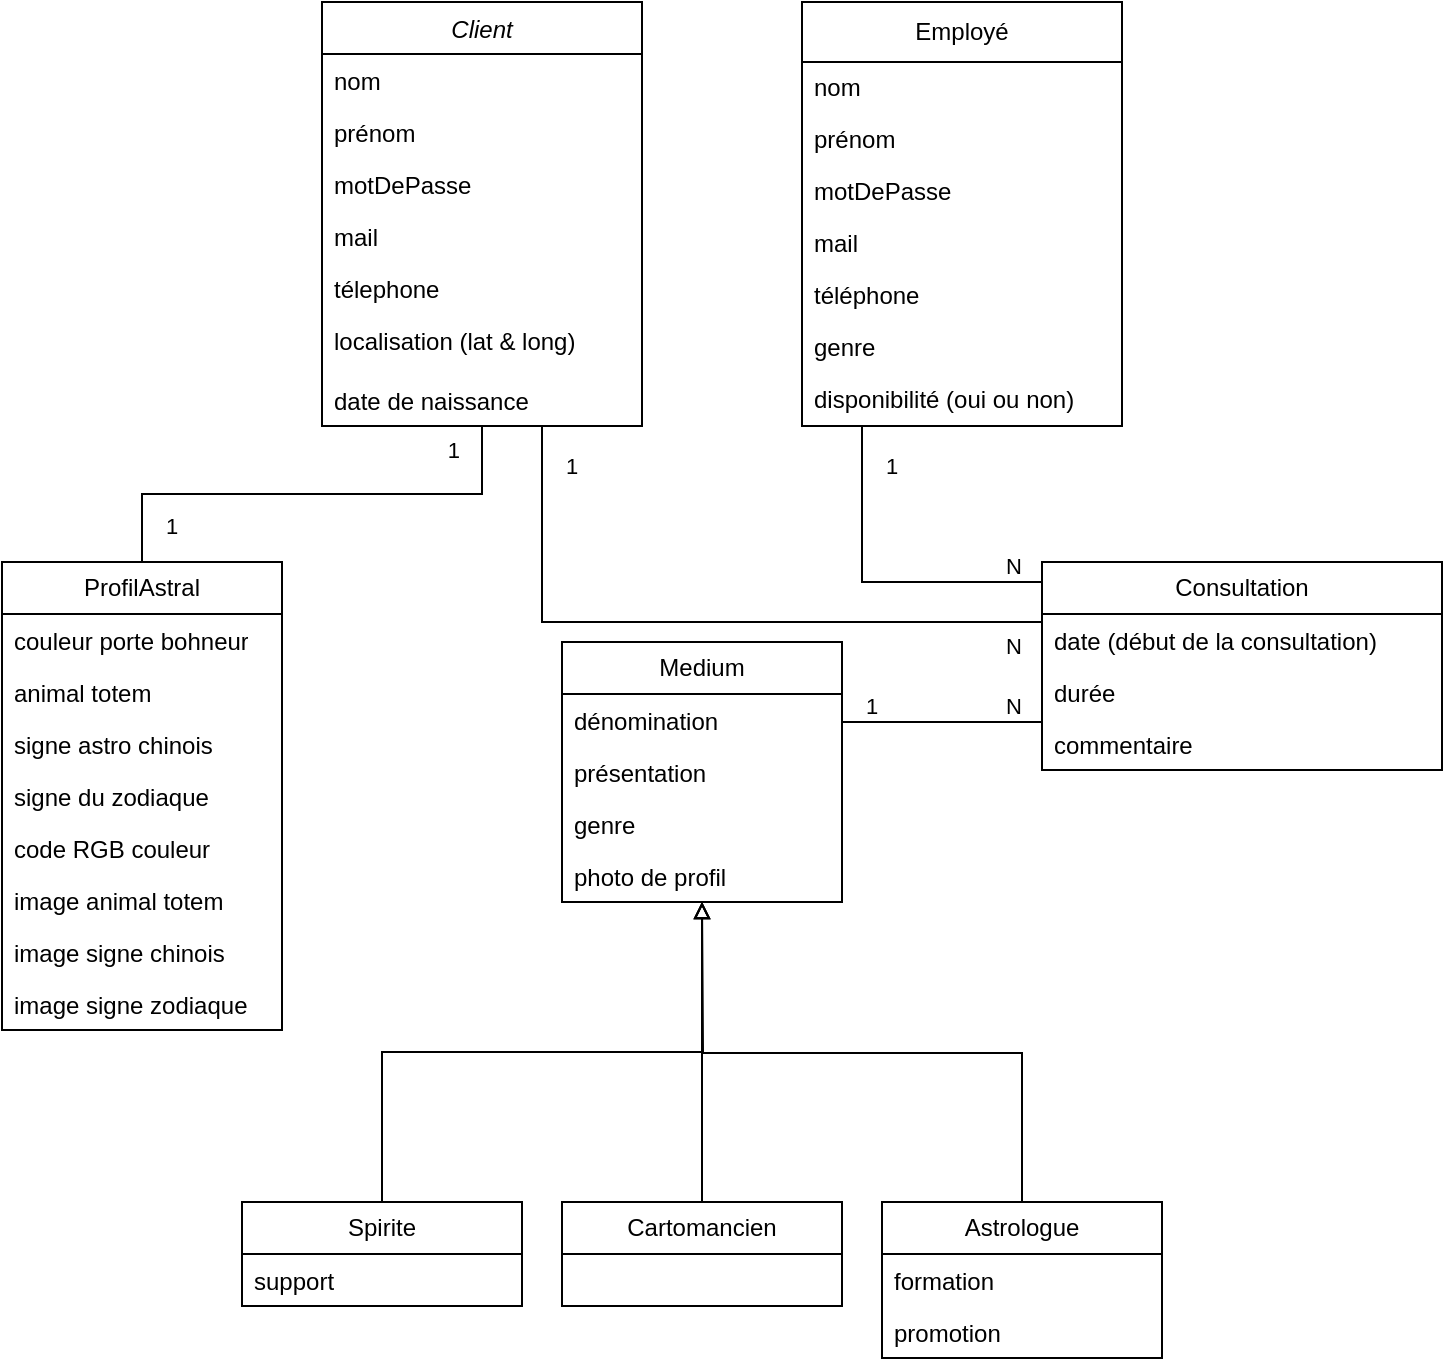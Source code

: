 <mxfile version="24.1.0" type="device">
  <diagram id="C5RBs43oDa-KdzZeNtuy" name="Page-1">
    <mxGraphModel dx="1500" dy="796" grid="1" gridSize="10" guides="1" tooltips="1" connect="1" arrows="1" fold="1" page="1" pageScale="1" pageWidth="827" pageHeight="1169" math="0" shadow="0">
      <root>
        <mxCell id="WIyWlLk6GJQsqaUBKTNV-0" />
        <mxCell id="WIyWlLk6GJQsqaUBKTNV-1" parent="WIyWlLk6GJQsqaUBKTNV-0" />
        <mxCell id="zkfFHV4jXpPFQw0GAbJ--0" value="Client" style="swimlane;fontStyle=2;align=center;verticalAlign=top;childLayout=stackLayout;horizontal=1;startSize=26;horizontalStack=0;resizeParent=1;resizeLast=0;collapsible=1;marginBottom=0;rounded=0;shadow=0;strokeWidth=1;" parent="WIyWlLk6GJQsqaUBKTNV-1" vertex="1">
          <mxGeometry x="240" y="80" width="160" height="212" as="geometry">
            <mxRectangle x="230" y="140" width="160" height="26" as="alternateBounds" />
          </mxGeometry>
        </mxCell>
        <mxCell id="zkfFHV4jXpPFQw0GAbJ--1" value="nom " style="text;align=left;verticalAlign=top;spacingLeft=4;spacingRight=4;overflow=hidden;rotatable=0;points=[[0,0.5],[1,0.5]];portConstraint=eastwest;" parent="zkfFHV4jXpPFQw0GAbJ--0" vertex="1">
          <mxGeometry y="26" width="160" height="26" as="geometry" />
        </mxCell>
        <mxCell id="zkfFHV4jXpPFQw0GAbJ--2" value="prénom" style="text;align=left;verticalAlign=top;spacingLeft=4;spacingRight=4;overflow=hidden;rotatable=0;points=[[0,0.5],[1,0.5]];portConstraint=eastwest;rounded=0;shadow=0;html=0;" parent="zkfFHV4jXpPFQw0GAbJ--0" vertex="1">
          <mxGeometry y="52" width="160" height="26" as="geometry" />
        </mxCell>
        <mxCell id="zkfFHV4jXpPFQw0GAbJ--3" value="motDePasse" style="text;align=left;verticalAlign=top;spacingLeft=4;spacingRight=4;overflow=hidden;rotatable=0;points=[[0,0.5],[1,0.5]];portConstraint=eastwest;rounded=0;shadow=0;html=0;" parent="zkfFHV4jXpPFQw0GAbJ--0" vertex="1">
          <mxGeometry y="78" width="160" height="26" as="geometry" />
        </mxCell>
        <mxCell id="hEVwIuHGT6ijTlvoX5po-3" value="mail" style="text;align=left;verticalAlign=top;spacingLeft=4;spacingRight=4;overflow=hidden;rotatable=0;points=[[0,0.5],[1,0.5]];portConstraint=eastwest;rounded=0;shadow=0;html=0;" vertex="1" parent="zkfFHV4jXpPFQw0GAbJ--0">
          <mxGeometry y="104" width="160" height="26" as="geometry" />
        </mxCell>
        <mxCell id="hEVwIuHGT6ijTlvoX5po-4" value="télephone" style="text;align=left;verticalAlign=top;spacingLeft=4;spacingRight=4;overflow=hidden;rotatable=0;points=[[0,0.5],[1,0.5]];portConstraint=eastwest;rounded=0;shadow=0;html=0;" vertex="1" parent="zkfFHV4jXpPFQw0GAbJ--0">
          <mxGeometry y="130" width="160" height="26" as="geometry" />
        </mxCell>
        <mxCell id="hEVwIuHGT6ijTlvoX5po-5" value="localisation (lat &amp; long)" style="text;align=left;verticalAlign=top;spacingLeft=4;spacingRight=4;overflow=hidden;rotatable=0;points=[[0,0.5],[1,0.5]];portConstraint=eastwest;rounded=0;shadow=0;html=0;" vertex="1" parent="zkfFHV4jXpPFQw0GAbJ--0">
          <mxGeometry y="156" width="160" height="26" as="geometry" />
        </mxCell>
        <mxCell id="hEVwIuHGT6ijTlvoX5po-7" value="Employé" style="swimlane;fontStyle=0;childLayout=stackLayout;horizontal=1;startSize=30;horizontalStack=0;resizeParent=1;resizeParentMax=0;resizeLast=0;collapsible=1;marginBottom=0;whiteSpace=wrap;html=1;" vertex="1" parent="WIyWlLk6GJQsqaUBKTNV-1">
          <mxGeometry x="480" y="80" width="160" height="212" as="geometry" />
        </mxCell>
        <mxCell id="hEVwIuHGT6ijTlvoX5po-8" value="nom" style="text;strokeColor=none;fillColor=none;align=left;verticalAlign=middle;spacingLeft=4;spacingRight=4;overflow=hidden;points=[[0,0.5],[1,0.5]];portConstraint=eastwest;rotatable=0;whiteSpace=wrap;html=1;" vertex="1" parent="hEVwIuHGT6ijTlvoX5po-7">
          <mxGeometry y="30" width="160" height="26" as="geometry" />
        </mxCell>
        <mxCell id="hEVwIuHGT6ijTlvoX5po-9" value="prénom" style="text;strokeColor=none;fillColor=none;align=left;verticalAlign=middle;spacingLeft=4;spacingRight=4;overflow=hidden;points=[[0,0.5],[1,0.5]];portConstraint=eastwest;rotatable=0;whiteSpace=wrap;html=1;" vertex="1" parent="hEVwIuHGT6ijTlvoX5po-7">
          <mxGeometry y="56" width="160" height="26" as="geometry" />
        </mxCell>
        <mxCell id="hEVwIuHGT6ijTlvoX5po-10" value="motDePasse" style="text;strokeColor=none;fillColor=none;align=left;verticalAlign=middle;spacingLeft=4;spacingRight=4;overflow=hidden;points=[[0,0.5],[1,0.5]];portConstraint=eastwest;rotatable=0;whiteSpace=wrap;html=1;" vertex="1" parent="hEVwIuHGT6ijTlvoX5po-7">
          <mxGeometry y="82" width="160" height="26" as="geometry" />
        </mxCell>
        <mxCell id="hEVwIuHGT6ijTlvoX5po-11" value="mail" style="text;strokeColor=none;fillColor=none;align=left;verticalAlign=middle;spacingLeft=4;spacingRight=4;overflow=hidden;points=[[0,0.5],[1,0.5]];portConstraint=eastwest;rotatable=0;whiteSpace=wrap;html=1;" vertex="1" parent="hEVwIuHGT6ijTlvoX5po-7">
          <mxGeometry y="108" width="160" height="26" as="geometry" />
        </mxCell>
        <mxCell id="hEVwIuHGT6ijTlvoX5po-12" value="téléphone" style="text;strokeColor=none;fillColor=none;align=left;verticalAlign=middle;spacingLeft=4;spacingRight=4;overflow=hidden;points=[[0,0.5],[1,0.5]];portConstraint=eastwest;rotatable=0;whiteSpace=wrap;html=1;" vertex="1" parent="hEVwIuHGT6ijTlvoX5po-7">
          <mxGeometry y="134" width="160" height="26" as="geometry" />
        </mxCell>
        <mxCell id="hEVwIuHGT6ijTlvoX5po-13" value="genre" style="text;strokeColor=none;fillColor=none;align=left;verticalAlign=middle;spacingLeft=4;spacingRight=4;overflow=hidden;points=[[0,0.5],[1,0.5]];portConstraint=eastwest;rotatable=0;whiteSpace=wrap;html=1;" vertex="1" parent="hEVwIuHGT6ijTlvoX5po-7">
          <mxGeometry y="160" width="160" height="26" as="geometry" />
        </mxCell>
        <mxCell id="hEVwIuHGT6ijTlvoX5po-14" value="disponibilité (oui ou non)" style="text;strokeColor=none;fillColor=none;align=left;verticalAlign=middle;spacingLeft=4;spacingRight=4;overflow=hidden;points=[[0,0.5],[1,0.5]];portConstraint=eastwest;rotatable=0;whiteSpace=wrap;html=1;" vertex="1" parent="hEVwIuHGT6ijTlvoX5po-7">
          <mxGeometry y="186" width="160" height="26" as="geometry" />
        </mxCell>
        <mxCell id="hEVwIuHGT6ijTlvoX5po-17" value="ProfilAstral" style="swimlane;fontStyle=0;childLayout=stackLayout;horizontal=1;startSize=26;fillColor=none;horizontalStack=0;resizeParent=1;resizeParentMax=0;resizeLast=0;collapsible=1;marginBottom=0;whiteSpace=wrap;html=1;" vertex="1" parent="WIyWlLk6GJQsqaUBKTNV-1">
          <mxGeometry x="80" y="360" width="140" height="234" as="geometry" />
        </mxCell>
        <mxCell id="hEVwIuHGT6ijTlvoX5po-19" value="couleur porte bohneur" style="text;strokeColor=none;fillColor=none;align=left;verticalAlign=top;spacingLeft=4;spacingRight=4;overflow=hidden;rotatable=0;points=[[0,0.5],[1,0.5]];portConstraint=eastwest;whiteSpace=wrap;html=1;" vertex="1" parent="hEVwIuHGT6ijTlvoX5po-17">
          <mxGeometry y="26" width="140" height="26" as="geometry" />
        </mxCell>
        <mxCell id="hEVwIuHGT6ijTlvoX5po-21" value="animal totem" style="text;strokeColor=none;fillColor=none;align=left;verticalAlign=top;spacingLeft=4;spacingRight=4;overflow=hidden;rotatable=0;points=[[0,0.5],[1,0.5]];portConstraint=eastwest;whiteSpace=wrap;html=1;" vertex="1" parent="hEVwIuHGT6ijTlvoX5po-17">
          <mxGeometry y="52" width="140" height="26" as="geometry" />
        </mxCell>
        <mxCell id="hEVwIuHGT6ijTlvoX5po-22" value="signe astro chinois" style="text;strokeColor=none;fillColor=none;align=left;verticalAlign=top;spacingLeft=4;spacingRight=4;overflow=hidden;rotatable=0;points=[[0,0.5],[1,0.5]];portConstraint=eastwest;whiteSpace=wrap;html=1;" vertex="1" parent="hEVwIuHGT6ijTlvoX5po-17">
          <mxGeometry y="78" width="140" height="26" as="geometry" />
        </mxCell>
        <mxCell id="hEVwIuHGT6ijTlvoX5po-23" value="signe du zodiaque" style="text;strokeColor=none;fillColor=none;align=left;verticalAlign=top;spacingLeft=4;spacingRight=4;overflow=hidden;rotatable=0;points=[[0,0.5],[1,0.5]];portConstraint=eastwest;whiteSpace=wrap;html=1;" vertex="1" parent="hEVwIuHGT6ijTlvoX5po-17">
          <mxGeometry y="104" width="140" height="26" as="geometry" />
        </mxCell>
        <mxCell id="hEVwIuHGT6ijTlvoX5po-24" value="code RGB couleur" style="text;strokeColor=none;fillColor=none;align=left;verticalAlign=top;spacingLeft=4;spacingRight=4;overflow=hidden;rotatable=0;points=[[0,0.5],[1,0.5]];portConstraint=eastwest;whiteSpace=wrap;html=1;" vertex="1" parent="hEVwIuHGT6ijTlvoX5po-17">
          <mxGeometry y="130" width="140" height="26" as="geometry" />
        </mxCell>
        <mxCell id="hEVwIuHGT6ijTlvoX5po-25" value="image animal totem" style="text;strokeColor=none;fillColor=none;align=left;verticalAlign=top;spacingLeft=4;spacingRight=4;overflow=hidden;rotatable=0;points=[[0,0.5],[1,0.5]];portConstraint=eastwest;whiteSpace=wrap;html=1;" vertex="1" parent="hEVwIuHGT6ijTlvoX5po-17">
          <mxGeometry y="156" width="140" height="26" as="geometry" />
        </mxCell>
        <mxCell id="hEVwIuHGT6ijTlvoX5po-26" value="image signe chinois" style="text;strokeColor=none;fillColor=none;align=left;verticalAlign=top;spacingLeft=4;spacingRight=4;overflow=hidden;rotatable=0;points=[[0,0.5],[1,0.5]];portConstraint=eastwest;whiteSpace=wrap;html=1;" vertex="1" parent="hEVwIuHGT6ijTlvoX5po-17">
          <mxGeometry y="182" width="140" height="26" as="geometry" />
        </mxCell>
        <mxCell id="hEVwIuHGT6ijTlvoX5po-27" value="image signe zodiaque" style="text;strokeColor=none;fillColor=none;align=left;verticalAlign=top;spacingLeft=4;spacingRight=4;overflow=hidden;rotatable=0;points=[[0,0.5],[1,0.5]];portConstraint=eastwest;whiteSpace=wrap;html=1;" vertex="1" parent="hEVwIuHGT6ijTlvoX5po-17">
          <mxGeometry y="208" width="140" height="26" as="geometry" />
        </mxCell>
        <mxCell id="hEVwIuHGT6ijTlvoX5po-28" value="Medium" style="swimlane;fontStyle=0;childLayout=stackLayout;horizontal=1;startSize=26;fillColor=none;horizontalStack=0;resizeParent=1;resizeParentMax=0;resizeLast=0;collapsible=1;marginBottom=0;whiteSpace=wrap;html=1;" vertex="1" parent="WIyWlLk6GJQsqaUBKTNV-1">
          <mxGeometry x="360" y="400" width="140" height="130" as="geometry" />
        </mxCell>
        <mxCell id="hEVwIuHGT6ijTlvoX5po-29" value="dénomination" style="text;strokeColor=none;fillColor=none;align=left;verticalAlign=top;spacingLeft=4;spacingRight=4;overflow=hidden;rotatable=0;points=[[0,0.5],[1,0.5]];portConstraint=eastwest;whiteSpace=wrap;html=1;" vertex="1" parent="hEVwIuHGT6ijTlvoX5po-28">
          <mxGeometry y="26" width="140" height="26" as="geometry" />
        </mxCell>
        <mxCell id="hEVwIuHGT6ijTlvoX5po-30" value="présentation" style="text;strokeColor=none;fillColor=none;align=left;verticalAlign=top;spacingLeft=4;spacingRight=4;overflow=hidden;rotatable=0;points=[[0,0.5],[1,0.5]];portConstraint=eastwest;whiteSpace=wrap;html=1;" vertex="1" parent="hEVwIuHGT6ijTlvoX5po-28">
          <mxGeometry y="52" width="140" height="26" as="geometry" />
        </mxCell>
        <mxCell id="hEVwIuHGT6ijTlvoX5po-31" value="genre" style="text;strokeColor=none;fillColor=none;align=left;verticalAlign=top;spacingLeft=4;spacingRight=4;overflow=hidden;rotatable=0;points=[[0,0.5],[1,0.5]];portConstraint=eastwest;whiteSpace=wrap;html=1;" vertex="1" parent="hEVwIuHGT6ijTlvoX5po-28">
          <mxGeometry y="78" width="140" height="26" as="geometry" />
        </mxCell>
        <mxCell id="hEVwIuHGT6ijTlvoX5po-32" value="photo de profil" style="text;strokeColor=none;fillColor=none;align=left;verticalAlign=top;spacingLeft=4;spacingRight=4;overflow=hidden;rotatable=0;points=[[0,0.5],[1,0.5]];portConstraint=eastwest;whiteSpace=wrap;html=1;" vertex="1" parent="hEVwIuHGT6ijTlvoX5po-28">
          <mxGeometry y="104" width="140" height="26" as="geometry" />
        </mxCell>
        <mxCell id="hEVwIuHGT6ijTlvoX5po-42" style="edgeStyle=orthogonalEdgeStyle;rounded=0;orthogonalLoop=1;jettySize=auto;html=1;exitX=0.5;exitY=0;exitDx=0;exitDy=0;endArrow=block;endFill=0;" edge="1" parent="WIyWlLk6GJQsqaUBKTNV-1" source="hEVwIuHGT6ijTlvoX5po-33" target="hEVwIuHGT6ijTlvoX5po-28">
          <mxGeometry relative="1" as="geometry" />
        </mxCell>
        <mxCell id="hEVwIuHGT6ijTlvoX5po-33" value="Spirite" style="swimlane;fontStyle=0;childLayout=stackLayout;horizontal=1;startSize=26;fillColor=none;horizontalStack=0;resizeParent=1;resizeParentMax=0;resizeLast=0;collapsible=1;marginBottom=0;whiteSpace=wrap;html=1;" vertex="1" parent="WIyWlLk6GJQsqaUBKTNV-1">
          <mxGeometry x="200" y="680" width="140" height="52" as="geometry" />
        </mxCell>
        <mxCell id="hEVwIuHGT6ijTlvoX5po-34" value="support" style="text;strokeColor=none;fillColor=none;align=left;verticalAlign=top;spacingLeft=4;spacingRight=4;overflow=hidden;rotatable=0;points=[[0,0.5],[1,0.5]];portConstraint=eastwest;whiteSpace=wrap;html=1;" vertex="1" parent="hEVwIuHGT6ijTlvoX5po-33">
          <mxGeometry y="26" width="140" height="26" as="geometry" />
        </mxCell>
        <mxCell id="hEVwIuHGT6ijTlvoX5po-43" style="edgeStyle=orthogonalEdgeStyle;rounded=0;orthogonalLoop=1;jettySize=auto;html=1;exitX=0.5;exitY=0;exitDx=0;exitDy=0;endArrow=block;endFill=0;" edge="1" parent="WIyWlLk6GJQsqaUBKTNV-1" source="hEVwIuHGT6ijTlvoX5po-37">
          <mxGeometry relative="1" as="geometry">
            <mxPoint x="430" y="530" as="targetPoint" />
          </mxGeometry>
        </mxCell>
        <mxCell id="hEVwIuHGT6ijTlvoX5po-37" value="Cartomancien" style="swimlane;fontStyle=0;childLayout=stackLayout;horizontal=1;startSize=26;fillColor=none;horizontalStack=0;resizeParent=1;resizeParentMax=0;resizeLast=0;collapsible=1;marginBottom=0;whiteSpace=wrap;html=1;" vertex="1" parent="WIyWlLk6GJQsqaUBKTNV-1">
          <mxGeometry x="360" y="680" width="140" height="52" as="geometry" />
        </mxCell>
        <mxCell id="hEVwIuHGT6ijTlvoX5po-44" style="edgeStyle=orthogonalEdgeStyle;rounded=0;orthogonalLoop=1;jettySize=auto;html=1;exitX=0.5;exitY=0;exitDx=0;exitDy=0;endArrow=block;endFill=0;" edge="1" parent="WIyWlLk6GJQsqaUBKTNV-1" source="hEVwIuHGT6ijTlvoX5po-39">
          <mxGeometry relative="1" as="geometry">
            <mxPoint x="430" y="530" as="targetPoint" />
          </mxGeometry>
        </mxCell>
        <mxCell id="hEVwIuHGT6ijTlvoX5po-39" value="Astrologue" style="swimlane;fontStyle=0;childLayout=stackLayout;horizontal=1;startSize=26;fillColor=none;horizontalStack=0;resizeParent=1;resizeParentMax=0;resizeLast=0;collapsible=1;marginBottom=0;whiteSpace=wrap;html=1;" vertex="1" parent="WIyWlLk6GJQsqaUBKTNV-1">
          <mxGeometry x="520" y="680" width="140" height="78" as="geometry" />
        </mxCell>
        <mxCell id="hEVwIuHGT6ijTlvoX5po-40" value="formation" style="text;strokeColor=none;fillColor=none;align=left;verticalAlign=top;spacingLeft=4;spacingRight=4;overflow=hidden;rotatable=0;points=[[0,0.5],[1,0.5]];portConstraint=eastwest;whiteSpace=wrap;html=1;" vertex="1" parent="hEVwIuHGT6ijTlvoX5po-39">
          <mxGeometry y="26" width="140" height="26" as="geometry" />
        </mxCell>
        <mxCell id="hEVwIuHGT6ijTlvoX5po-41" value="promotion" style="text;strokeColor=none;fillColor=none;align=left;verticalAlign=top;spacingLeft=4;spacingRight=4;overflow=hidden;rotatable=0;points=[[0,0.5],[1,0.5]];portConstraint=eastwest;whiteSpace=wrap;html=1;" vertex="1" parent="hEVwIuHGT6ijTlvoX5po-39">
          <mxGeometry y="52" width="140" height="26" as="geometry" />
        </mxCell>
        <mxCell id="hEVwIuHGT6ijTlvoX5po-45" value="Consultation" style="swimlane;fontStyle=0;childLayout=stackLayout;horizontal=1;startSize=26;fillColor=none;horizontalStack=0;resizeParent=1;resizeParentMax=0;resizeLast=0;collapsible=1;marginBottom=0;whiteSpace=wrap;html=1;" vertex="1" parent="WIyWlLk6GJQsqaUBKTNV-1">
          <mxGeometry x="600" y="360" width="200" height="104" as="geometry" />
        </mxCell>
        <mxCell id="hEVwIuHGT6ijTlvoX5po-48" value="date (début de la consultation)" style="text;strokeColor=none;fillColor=none;align=left;verticalAlign=top;spacingLeft=4;spacingRight=4;overflow=hidden;rotatable=0;points=[[0,0.5],[1,0.5]];portConstraint=eastwest;whiteSpace=wrap;html=1;" vertex="1" parent="hEVwIuHGT6ijTlvoX5po-45">
          <mxGeometry y="26" width="200" height="26" as="geometry" />
        </mxCell>
        <mxCell id="hEVwIuHGT6ijTlvoX5po-49" value="durée" style="text;strokeColor=none;fillColor=none;align=left;verticalAlign=top;spacingLeft=4;spacingRight=4;overflow=hidden;rotatable=0;points=[[0,0.5],[1,0.5]];portConstraint=eastwest;whiteSpace=wrap;html=1;" vertex="1" parent="hEVwIuHGT6ijTlvoX5po-45">
          <mxGeometry y="52" width="200" height="26" as="geometry" />
        </mxCell>
        <mxCell id="hEVwIuHGT6ijTlvoX5po-50" value="commentaire" style="text;strokeColor=none;fillColor=none;align=left;verticalAlign=top;spacingLeft=4;spacingRight=4;overflow=hidden;rotatable=0;points=[[0,0.5],[1,0.5]];portConstraint=eastwest;whiteSpace=wrap;html=1;" vertex="1" parent="hEVwIuHGT6ijTlvoX5po-45">
          <mxGeometry y="78" width="200" height="26" as="geometry" />
        </mxCell>
        <mxCell id="hEVwIuHGT6ijTlvoX5po-51" value="" style="endArrow=none;html=1;edgeStyle=orthogonalEdgeStyle;rounded=0;exitX=0.5;exitY=0;exitDx=0;exitDy=0;" edge="1" parent="WIyWlLk6GJQsqaUBKTNV-1" source="hEVwIuHGT6ijTlvoX5po-17" target="zkfFHV4jXpPFQw0GAbJ--0">
          <mxGeometry relative="1" as="geometry">
            <mxPoint x="160" y="320" as="sourcePoint" />
            <mxPoint x="350" y="380" as="targetPoint" />
            <Array as="points">
              <mxPoint x="150" y="326" />
              <mxPoint x="320" y="326" />
            </Array>
          </mxGeometry>
        </mxCell>
        <mxCell id="hEVwIuHGT6ijTlvoX5po-52" value="1" style="edgeLabel;resizable=0;html=1;align=left;verticalAlign=bottom;" connectable="0" vertex="1" parent="hEVwIuHGT6ijTlvoX5po-51">
          <mxGeometry x="-1" relative="1" as="geometry">
            <mxPoint x="10" y="-10" as="offset" />
          </mxGeometry>
        </mxCell>
        <mxCell id="hEVwIuHGT6ijTlvoX5po-53" value="1" style="edgeLabel;resizable=0;html=1;align=right;verticalAlign=bottom;" connectable="0" vertex="1" parent="hEVwIuHGT6ijTlvoX5po-51">
          <mxGeometry x="1" relative="1" as="geometry">
            <mxPoint x="-11" y="20" as="offset" />
          </mxGeometry>
        </mxCell>
        <mxCell id="hEVwIuHGT6ijTlvoX5po-6" value="date de naissance" style="text;align=left;verticalAlign=top;spacingLeft=4;spacingRight=4;overflow=hidden;rotatable=0;points=[[0,0.5],[1,0.5]];portConstraint=eastwest;rounded=0;shadow=0;html=0;" vertex="1" parent="WIyWlLk6GJQsqaUBKTNV-1">
          <mxGeometry x="240" y="266" width="160" height="26" as="geometry" />
        </mxCell>
        <mxCell id="hEVwIuHGT6ijTlvoX5po-54" value="" style="endArrow=none;html=1;edgeStyle=orthogonalEdgeStyle;rounded=0;" edge="1" parent="WIyWlLk6GJQsqaUBKTNV-1" source="zkfFHV4jXpPFQw0GAbJ--0">
          <mxGeometry relative="1" as="geometry">
            <mxPoint x="350" y="305.2" as="sourcePoint" />
            <mxPoint x="600" y="380" as="targetPoint" />
            <Array as="points">
              <mxPoint x="350" y="390" />
              <mxPoint x="600" y="390" />
            </Array>
          </mxGeometry>
        </mxCell>
        <mxCell id="hEVwIuHGT6ijTlvoX5po-55" value="1" style="edgeLabel;resizable=0;html=1;align=left;verticalAlign=bottom;" connectable="0" vertex="1" parent="hEVwIuHGT6ijTlvoX5po-54">
          <mxGeometry x="-1" relative="1" as="geometry">
            <mxPoint x="10" y="28" as="offset" />
          </mxGeometry>
        </mxCell>
        <mxCell id="hEVwIuHGT6ijTlvoX5po-56" value="N" style="edgeLabel;resizable=0;html=1;align=right;verticalAlign=bottom;" connectable="0" vertex="1" parent="hEVwIuHGT6ijTlvoX5po-54">
          <mxGeometry x="1" relative="1" as="geometry">
            <mxPoint x="-10" y="30" as="offset" />
          </mxGeometry>
        </mxCell>
        <mxCell id="hEVwIuHGT6ijTlvoX5po-60" value="" style="endArrow=none;html=1;edgeStyle=orthogonalEdgeStyle;rounded=0;" edge="1" parent="WIyWlLk6GJQsqaUBKTNV-1" source="hEVwIuHGT6ijTlvoX5po-7">
          <mxGeometry relative="1" as="geometry">
            <mxPoint x="440" y="370" as="sourcePoint" />
            <mxPoint x="600" y="370" as="targetPoint" />
            <Array as="points">
              <mxPoint x="510" y="370" />
            </Array>
          </mxGeometry>
        </mxCell>
        <mxCell id="hEVwIuHGT6ijTlvoX5po-61" value="1" style="edgeLabel;resizable=0;html=1;align=left;verticalAlign=bottom;" connectable="0" vertex="1" parent="hEVwIuHGT6ijTlvoX5po-60">
          <mxGeometry x="-1" relative="1" as="geometry">
            <mxPoint x="10" y="28" as="offset" />
          </mxGeometry>
        </mxCell>
        <mxCell id="hEVwIuHGT6ijTlvoX5po-62" value="N" style="edgeLabel;resizable=0;html=1;align=right;verticalAlign=bottom;" connectable="0" vertex="1" parent="hEVwIuHGT6ijTlvoX5po-60">
          <mxGeometry x="1" relative="1" as="geometry">
            <mxPoint x="-10" as="offset" />
          </mxGeometry>
        </mxCell>
        <mxCell id="hEVwIuHGT6ijTlvoX5po-63" value="" style="endArrow=none;html=1;edgeStyle=orthogonalEdgeStyle;rounded=0;" edge="1" parent="WIyWlLk6GJQsqaUBKTNV-1">
          <mxGeometry relative="1" as="geometry">
            <mxPoint x="500" y="440" as="sourcePoint" />
            <mxPoint x="600" y="440" as="targetPoint" />
          </mxGeometry>
        </mxCell>
        <mxCell id="hEVwIuHGT6ijTlvoX5po-64" value="1" style="edgeLabel;resizable=0;html=1;align=left;verticalAlign=bottom;" connectable="0" vertex="1" parent="hEVwIuHGT6ijTlvoX5po-63">
          <mxGeometry x="-1" relative="1" as="geometry">
            <mxPoint x="10" as="offset" />
          </mxGeometry>
        </mxCell>
        <mxCell id="hEVwIuHGT6ijTlvoX5po-65" value="N" style="edgeLabel;resizable=0;html=1;align=right;verticalAlign=bottom;" connectable="0" vertex="1" parent="hEVwIuHGT6ijTlvoX5po-63">
          <mxGeometry x="1" relative="1" as="geometry">
            <mxPoint x="-10" as="offset" />
          </mxGeometry>
        </mxCell>
      </root>
    </mxGraphModel>
  </diagram>
</mxfile>
